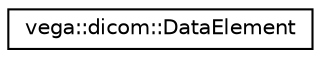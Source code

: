 digraph "Graphical Class Hierarchy"
{
  edge [fontname="Helvetica",fontsize="10",labelfontname="Helvetica",labelfontsize="10"];
  node [fontname="Helvetica",fontsize="10",shape=record];
  rankdir="LR";
  Node0 [label="vega::dicom::DataElement",height=0.2,width=0.4,color="black", fillcolor="white", style="filled",URL="$classvega_1_1dicom_1_1DataElement.html"];
}
